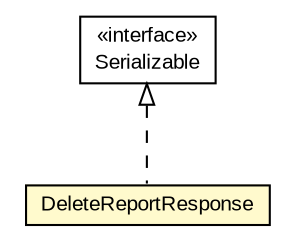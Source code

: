 #!/usr/local/bin/dot
#
# Class diagram 
# Generated by UMLGraph version R5_6-24-gf6e263 (http://www.umlgraph.org/)
#

digraph G {
	edge [fontname="arial",fontsize=10,labelfontname="arial",labelfontsize=10];
	node [fontname="arial",fontsize=10,shape=plaintext];
	nodesep=0.25;
	ranksep=0.5;
	// org.miloss.fgsms.services.interfaces.automatedreportingservice.DeleteReportResponse
	c73666 [label=<<table title="org.miloss.fgsms.services.interfaces.automatedreportingservice.DeleteReportResponse" border="0" cellborder="1" cellspacing="0" cellpadding="2" port="p" bgcolor="lemonChiffon" href="./DeleteReportResponse.html">
		<tr><td><table border="0" cellspacing="0" cellpadding="1">
<tr><td align="center" balign="center"> DeleteReportResponse </td></tr>
		</table></td></tr>
		</table>>, URL="./DeleteReportResponse.html", fontname="arial", fontcolor="black", fontsize=10.0];
	//org.miloss.fgsms.services.interfaces.automatedreportingservice.DeleteReportResponse implements java.io.Serializable
	c74274:p -> c73666:p [dir=back,arrowtail=empty,style=dashed];
	// java.io.Serializable
	c74274 [label=<<table title="java.io.Serializable" border="0" cellborder="1" cellspacing="0" cellpadding="2" port="p" href="http://java.sun.com/j2se/1.4.2/docs/api/java/io/Serializable.html">
		<tr><td><table border="0" cellspacing="0" cellpadding="1">
<tr><td align="center" balign="center"> &#171;interface&#187; </td></tr>
<tr><td align="center" balign="center"> Serializable </td></tr>
		</table></td></tr>
		</table>>, URL="http://java.sun.com/j2se/1.4.2/docs/api/java/io/Serializable.html", fontname="arial", fontcolor="black", fontsize=10.0];
}

